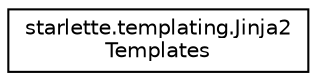 digraph "Graphical Class Hierarchy"
{
 // LATEX_PDF_SIZE
  edge [fontname="Helvetica",fontsize="10",labelfontname="Helvetica",labelfontsize="10"];
  node [fontname="Helvetica",fontsize="10",shape=record];
  rankdir="LR";
  Node0 [label="starlette.templating.Jinja2\lTemplates",height=0.2,width=0.4,color="black", fillcolor="white", style="filled",URL="$classstarlette_1_1templating_1_1Jinja2Templates.html",tooltip=" "];
}
